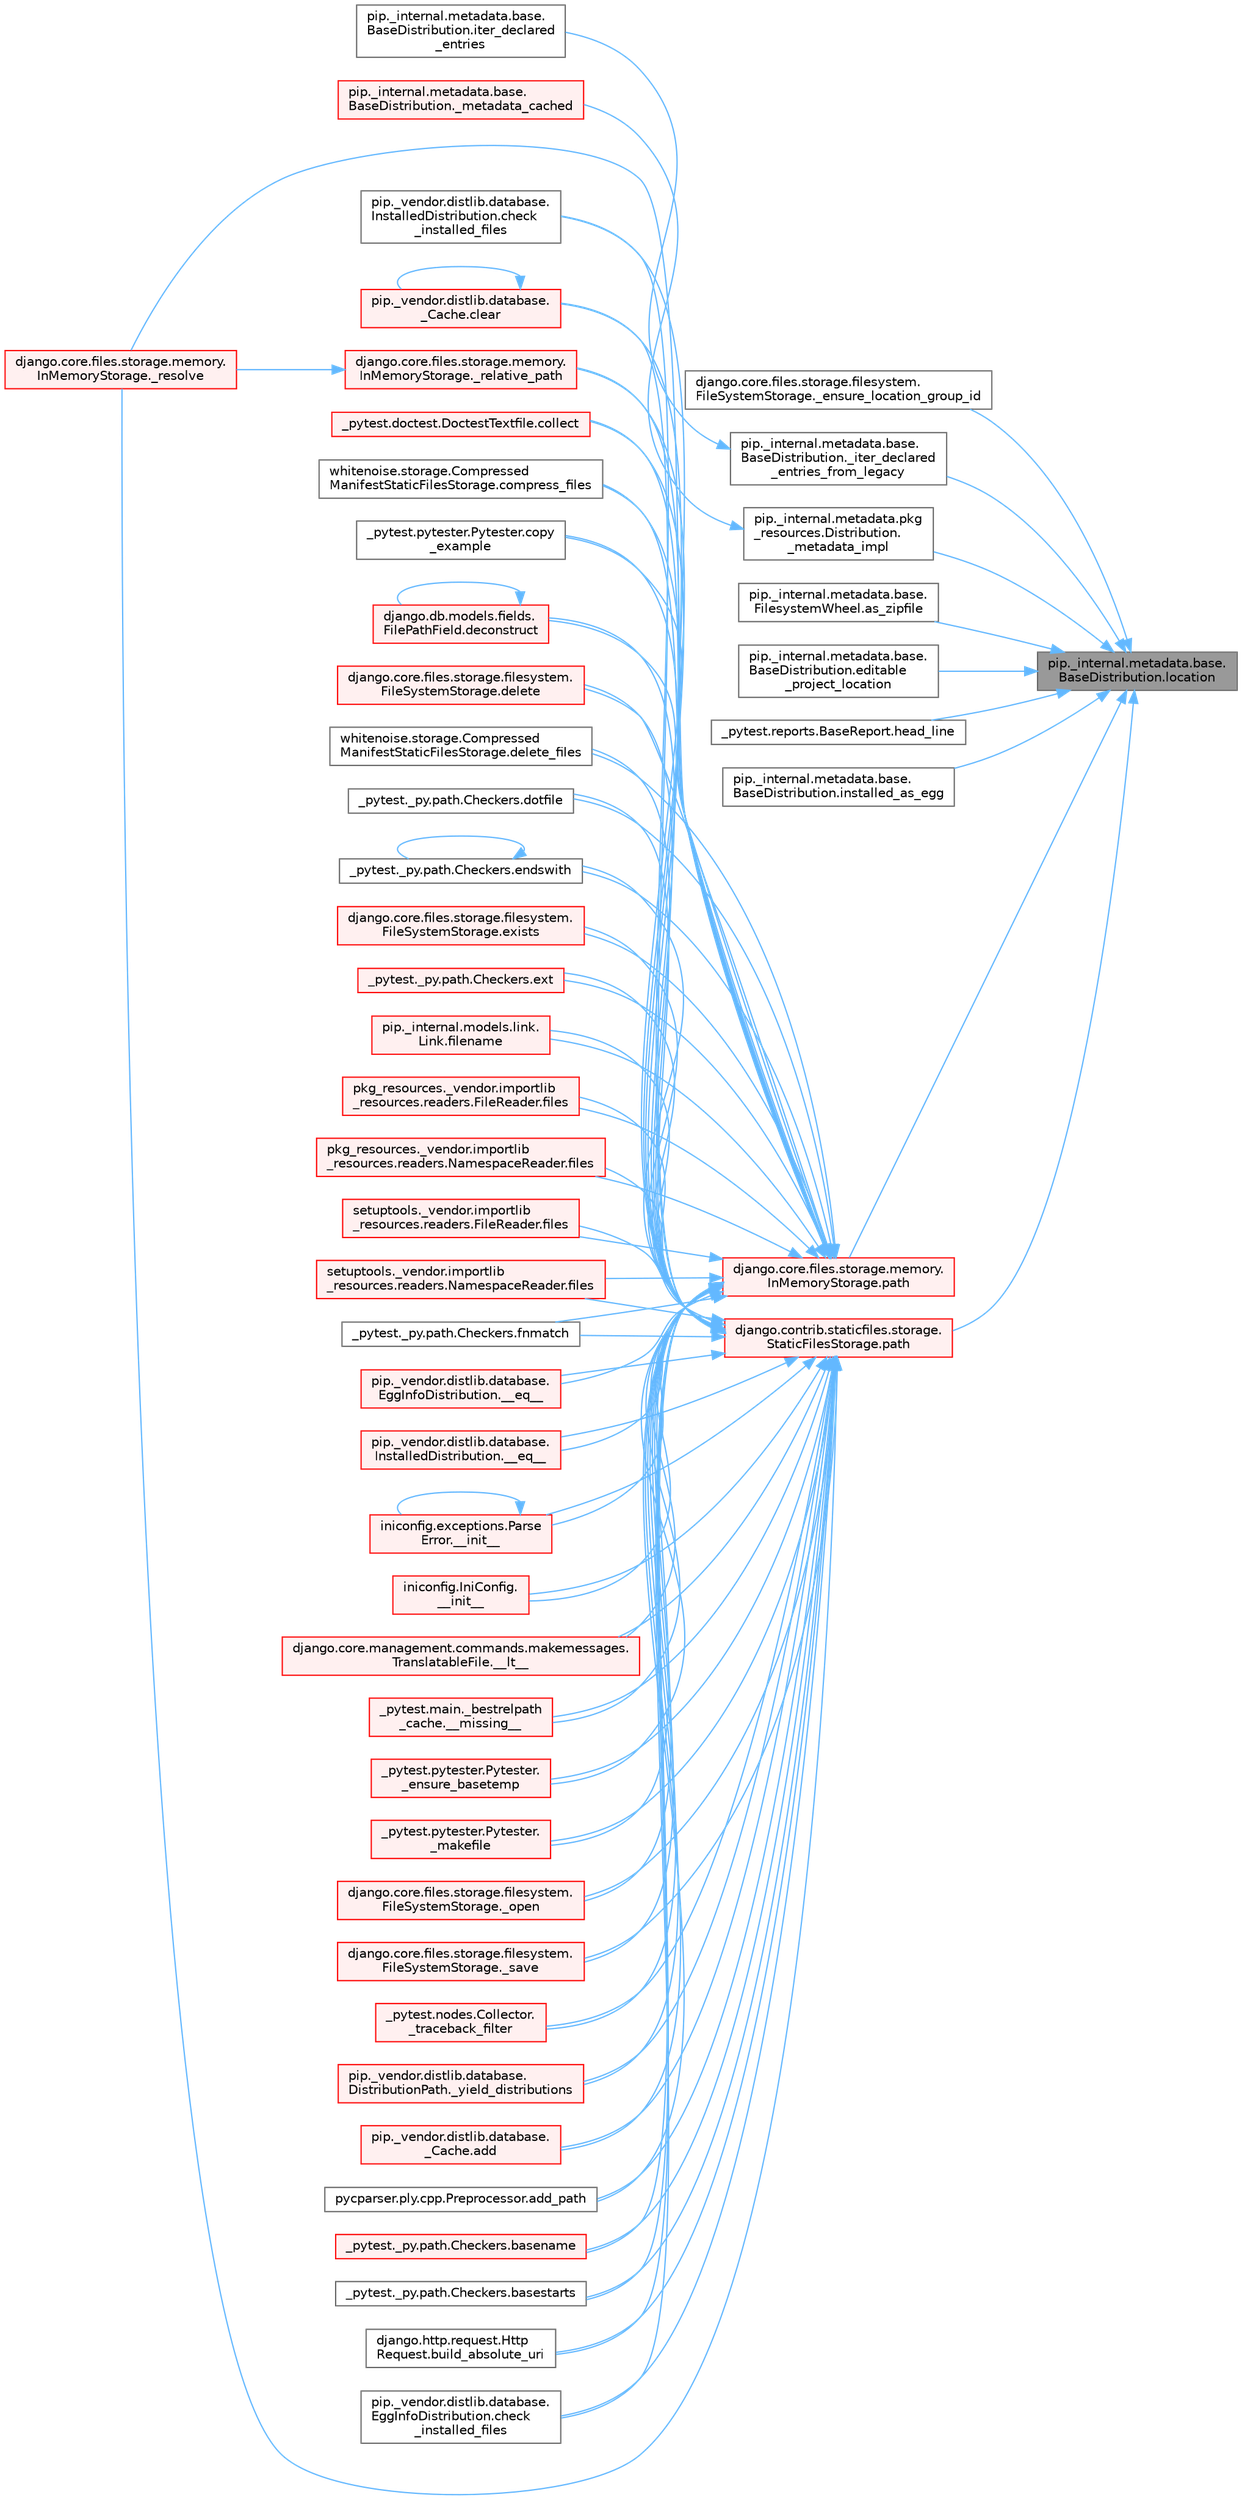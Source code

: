 digraph "pip._internal.metadata.base.BaseDistribution.location"
{
 // LATEX_PDF_SIZE
  bgcolor="transparent";
  edge [fontname=Helvetica,fontsize=10,labelfontname=Helvetica,labelfontsize=10];
  node [fontname=Helvetica,fontsize=10,shape=box,height=0.2,width=0.4];
  rankdir="RL";
  Node1 [id="Node000001",label="pip._internal.metadata.base.\lBaseDistribution.location",height=0.2,width=0.4,color="gray40", fillcolor="grey60", style="filled", fontcolor="black",tooltip=" "];
  Node1 -> Node2 [id="edge1_Node000001_Node000002",dir="back",color="steelblue1",style="solid",tooltip=" "];
  Node2 [id="Node000002",label="django.core.files.storage.filesystem.\lFileSystemStorage._ensure_location_group_id",height=0.2,width=0.4,color="grey40", fillcolor="white", style="filled",URL="$classdjango_1_1core_1_1files_1_1storage_1_1filesystem_1_1_file_system_storage.html#ada5408450b8d45745c1b0e5f4525c6f4",tooltip=" "];
  Node1 -> Node3 [id="edge2_Node000001_Node000003",dir="back",color="steelblue1",style="solid",tooltip=" "];
  Node3 [id="Node000003",label="pip._internal.metadata.base.\lBaseDistribution._iter_declared\l_entries_from_legacy",height=0.2,width=0.4,color="grey40", fillcolor="white", style="filled",URL="$classpip_1_1__internal_1_1metadata_1_1base_1_1_base_distribution.html#afe1092a9a3492091a1532c8907ccd9e8",tooltip=" "];
  Node3 -> Node4 [id="edge3_Node000003_Node000004",dir="back",color="steelblue1",style="solid",tooltip=" "];
  Node4 [id="Node000004",label="pip._internal.metadata.base.\lBaseDistribution.iter_declared\l_entries",height=0.2,width=0.4,color="grey40", fillcolor="white", style="filled",URL="$classpip_1_1__internal_1_1metadata_1_1base_1_1_base_distribution.html#ad33966e99962529d5c28c9f24c0a4fbd",tooltip=" "];
  Node1 -> Node5 [id="edge4_Node000001_Node000005",dir="back",color="steelblue1",style="solid",tooltip=" "];
  Node5 [id="Node000005",label="pip._internal.metadata.pkg\l_resources.Distribution.\l_metadata_impl",height=0.2,width=0.4,color="grey40", fillcolor="white", style="filled",URL="$classpip_1_1__internal_1_1metadata_1_1pkg__resources_1_1_distribution.html#a7d4ae76260de7d1936446c407277ad5b",tooltip=" "];
  Node5 -> Node6 [id="edge5_Node000005_Node000006",dir="back",color="steelblue1",style="solid",tooltip=" "];
  Node6 [id="Node000006",label="pip._internal.metadata.base.\lBaseDistribution._metadata_cached",height=0.2,width=0.4,color="red", fillcolor="#FFF0F0", style="filled",URL="$classpip_1_1__internal_1_1metadata_1_1base_1_1_base_distribution.html#a12683b16870a097bbe854e4ee3364f7f",tooltip=" "];
  Node1 -> Node3097 [id="edge6_Node000001_Node003097",dir="back",color="steelblue1",style="solid",tooltip=" "];
  Node3097 [id="Node003097",label="pip._internal.metadata.base.\lFilesystemWheel.as_zipfile",height=0.2,width=0.4,color="grey40", fillcolor="white", style="filled",URL="$classpip_1_1__internal_1_1metadata_1_1base_1_1_filesystem_wheel.html#a2edf7e9c5613ec85a815971d9f55ac82",tooltip=" "];
  Node1 -> Node963 [id="edge7_Node000001_Node000963",dir="back",color="steelblue1",style="solid",tooltip=" "];
  Node963 [id="Node000963",label="pip._internal.metadata.base.\lBaseDistribution.editable\l_project_location",height=0.2,width=0.4,color="grey40", fillcolor="white", style="filled",URL="$classpip_1_1__internal_1_1metadata_1_1base_1_1_base_distribution.html#a59297eb536a210ff36a71d4dda673749",tooltip=" "];
  Node1 -> Node3098 [id="edge8_Node000001_Node003098",dir="back",color="steelblue1",style="solid",tooltip=" "];
  Node3098 [id="Node003098",label="_pytest.reports.BaseReport.head_line",height=0.2,width=0.4,color="grey40", fillcolor="white", style="filled",URL="$class__pytest_1_1reports_1_1_base_report.html#ab38fe6637e88a52912eecf01ee5df8c3",tooltip=" "];
  Node1 -> Node3099 [id="edge9_Node000001_Node003099",dir="back",color="steelblue1",style="solid",tooltip=" "];
  Node3099 [id="Node003099",label="pip._internal.metadata.base.\lBaseDistribution.installed_as_egg",height=0.2,width=0.4,color="grey40", fillcolor="white", style="filled",URL="$classpip_1_1__internal_1_1metadata_1_1base_1_1_base_distribution.html#ae45c6ee79afca720f5d75db9bd5ec658",tooltip=" "];
  Node1 -> Node3100 [id="edge10_Node000001_Node003100",dir="back",color="steelblue1",style="solid",tooltip=" "];
  Node3100 [id="Node003100",label="django.contrib.staticfiles.storage.\lStaticFilesStorage.path",height=0.2,width=0.4,color="red", fillcolor="#FFF0F0", style="filled",URL="$classdjango_1_1contrib_1_1staticfiles_1_1storage_1_1_static_files_storage.html#a4e96cc92fbde7423d1b74f3a50fc0bf6",tooltip=" "];
  Node3100 -> Node932 [id="edge11_Node003100_Node000932",dir="back",color="steelblue1",style="solid",tooltip=" "];
  Node932 [id="Node000932",label="pip._vendor.distlib.database.\lEggInfoDistribution.__eq__",height=0.2,width=0.4,color="red", fillcolor="#FFF0F0", style="filled",URL="$classpip_1_1__vendor_1_1distlib_1_1database_1_1_egg_info_distribution.html#ab083ac09aa8cf26eb5305f1359efe85b",tooltip=" "];
  Node3100 -> Node933 [id="edge12_Node003100_Node000933",dir="back",color="steelblue1",style="solid",tooltip=" "];
  Node933 [id="Node000933",label="pip._vendor.distlib.database.\lInstalledDistribution.__eq__",height=0.2,width=0.4,color="red", fillcolor="#FFF0F0", style="filled",URL="$classpip_1_1__vendor_1_1distlib_1_1database_1_1_installed_distribution.html#a391e6744a97d9fcc66ca038eb012c71d",tooltip=" "];
  Node3100 -> Node934 [id="edge13_Node003100_Node000934",dir="back",color="steelblue1",style="solid",tooltip=" "];
  Node934 [id="Node000934",label="iniconfig.exceptions.Parse\lError.__init__",height=0.2,width=0.4,color="red", fillcolor="#FFF0F0", style="filled",URL="$classiniconfig_1_1exceptions_1_1_parse_error.html#a2e7c0f14bebe4a18a5e76a6f2804874f",tooltip=" "];
  Node934 -> Node934 [id="edge14_Node000934_Node000934",dir="back",color="steelblue1",style="solid",tooltip=" "];
  Node3100 -> Node935 [id="edge15_Node003100_Node000935",dir="back",color="steelblue1",style="solid",tooltip=" "];
  Node935 [id="Node000935",label="iniconfig.IniConfig.\l__init__",height=0.2,width=0.4,color="red", fillcolor="#FFF0F0", style="filled",URL="$classiniconfig_1_1_ini_config.html#acedfdc6806378289ae0ba417db5d88a2",tooltip=" "];
  Node3100 -> Node936 [id="edge16_Node003100_Node000936",dir="back",color="steelblue1",style="solid",tooltip=" "];
  Node936 [id="Node000936",label="django.core.management.commands.makemessages.\lTranslatableFile.__lt__",height=0.2,width=0.4,color="red", fillcolor="#FFF0F0", style="filled",URL="$classdjango_1_1core_1_1management_1_1commands_1_1makemessages_1_1_translatable_file.html#a08e864271bf61ff017919a98cc250c40",tooltip=" "];
  Node3100 -> Node937 [id="edge17_Node003100_Node000937",dir="back",color="steelblue1",style="solid",tooltip=" "];
  Node937 [id="Node000937",label="_pytest.main._bestrelpath\l_cache.__missing__",height=0.2,width=0.4,color="red", fillcolor="#FFF0F0", style="filled",URL="$class__pytest_1_1main_1_1__bestrelpath__cache.html#ad20a80028e2b7c9be3360704d8455b5c",tooltip=" "];
  Node3100 -> Node939 [id="edge18_Node003100_Node000939",dir="back",color="steelblue1",style="solid",tooltip=" "];
  Node939 [id="Node000939",label="_pytest.pytester.Pytester.\l_ensure_basetemp",height=0.2,width=0.4,color="red", fillcolor="#FFF0F0", style="filled",URL="$class__pytest_1_1pytester_1_1_pytester.html#a0351682a9bda53abcddfe725386e43be",tooltip=" "];
  Node3100 -> Node943 [id="edge19_Node003100_Node000943",dir="back",color="steelblue1",style="solid",tooltip=" "];
  Node943 [id="Node000943",label="_pytest.pytester.Pytester.\l_makefile",height=0.2,width=0.4,color="red", fillcolor="#FFF0F0", style="filled",URL="$class__pytest_1_1pytester_1_1_pytester.html#a7a55c8d58e26455aa4fa8bc9c5d692c6",tooltip=" "];
  Node3100 -> Node956 [id="edge20_Node003100_Node000956",dir="back",color="steelblue1",style="solid",tooltip=" "];
  Node956 [id="Node000956",label="django.core.files.storage.filesystem.\lFileSystemStorage._open",height=0.2,width=0.4,color="red", fillcolor="#FFF0F0", style="filled",URL="$classdjango_1_1core_1_1files_1_1storage_1_1filesystem_1_1_file_system_storage.html#ae445f45c773bb251ff7fe2250623a527",tooltip=" "];
  Node3100 -> Node1171 [id="edge21_Node003100_Node001171",dir="back",color="steelblue1",style="solid",tooltip=" "];
  Node1171 [id="Node001171",label="django.core.files.storage.memory.\lInMemoryStorage._relative_path",height=0.2,width=0.4,color="red", fillcolor="#FFF0F0", style="filled",URL="$classdjango_1_1core_1_1files_1_1storage_1_1memory_1_1_in_memory_storage.html#ac55022122cbce7480d2544d78cb961a8",tooltip=" "];
  Node1171 -> Node1172 [id="edge22_Node001171_Node001172",dir="back",color="steelblue1",style="solid",tooltip=" "];
  Node1172 [id="Node001172",label="django.core.files.storage.memory.\lInMemoryStorage._resolve",height=0.2,width=0.4,color="red", fillcolor="#FFF0F0", style="filled",URL="$classdjango_1_1core_1_1files_1_1storage_1_1memory_1_1_in_memory_storage.html#a2bef8461f4f35675479c14e705ed4055",tooltip=" "];
  Node3100 -> Node1172 [id="edge23_Node003100_Node001172",dir="back",color="steelblue1",style="solid",tooltip=" "];
  Node3100 -> Node1476 [id="edge24_Node003100_Node001476",dir="back",color="steelblue1",style="solid",tooltip=" "];
  Node1476 [id="Node001476",label="django.core.files.storage.filesystem.\lFileSystemStorage._save",height=0.2,width=0.4,color="red", fillcolor="#FFF0F0", style="filled",URL="$classdjango_1_1core_1_1files_1_1storage_1_1filesystem_1_1_file_system_storage.html#adbe53c076907f538c9edd1ec24814172",tooltip=" "];
  Node3100 -> Node1477 [id="edge25_Node003100_Node001477",dir="back",color="steelblue1",style="solid",tooltip=" "];
  Node1477 [id="Node001477",label="_pytest.nodes.Collector.\l_traceback_filter",height=0.2,width=0.4,color="red", fillcolor="#FFF0F0", style="filled",URL="$class__pytest_1_1nodes_1_1_collector.html#ad51ffd1da24374414a47c458e2cf0ab2",tooltip=" "];
  Node3100 -> Node1480 [id="edge26_Node003100_Node001480",dir="back",color="steelblue1",style="solid",tooltip=" "];
  Node1480 [id="Node001480",label="pip._vendor.distlib.database.\lDistributionPath._yield_distributions",height=0.2,width=0.4,color="red", fillcolor="#FFF0F0", style="filled",URL="$classpip_1_1__vendor_1_1distlib_1_1database_1_1_distribution_path.html#a494115a6f67233269e152b17f28e499f",tooltip=" "];
  Node3100 -> Node1487 [id="edge27_Node003100_Node001487",dir="back",color="steelblue1",style="solid",tooltip=" "];
  Node1487 [id="Node001487",label="pip._vendor.distlib.database.\l_Cache.add",height=0.2,width=0.4,color="red", fillcolor="#FFF0F0", style="filled",URL="$classpip_1_1__vendor_1_1distlib_1_1database_1_1___cache.html#a9d96a00152b11f1163cd2cdf6626ae08",tooltip=" "];
  Node3100 -> Node1488 [id="edge28_Node003100_Node001488",dir="back",color="steelblue1",style="solid",tooltip=" "];
  Node1488 [id="Node001488",label="pycparser.ply.cpp.Preprocessor.add_path",height=0.2,width=0.4,color="grey40", fillcolor="white", style="filled",URL="$classpycparser_1_1ply_1_1cpp_1_1_preprocessor.html#adc4ae2a997c42b396a19f823546c4d52",tooltip=" "];
  Node3100 -> Node1489 [id="edge29_Node003100_Node001489",dir="back",color="steelblue1",style="solid",tooltip=" "];
  Node1489 [id="Node001489",label="_pytest._py.path.Checkers.basename",height=0.2,width=0.4,color="red", fillcolor="#FFF0F0", style="filled",URL="$class__pytest_1_1__py_1_1path_1_1_checkers.html#a5a659647ce281e4f0e46b4113485effe",tooltip=" "];
  Node3100 -> Node1490 [id="edge30_Node003100_Node001490",dir="back",color="steelblue1",style="solid",tooltip=" "];
  Node1490 [id="Node001490",label="_pytest._py.path.Checkers.basestarts",height=0.2,width=0.4,color="grey40", fillcolor="white", style="filled",URL="$class__pytest_1_1__py_1_1path_1_1_checkers.html#a6e314faf838abff8a7b29c772973ed6a",tooltip=" "];
  Node3100 -> Node1491 [id="edge31_Node003100_Node001491",dir="back",color="steelblue1",style="solid",tooltip=" "];
  Node1491 [id="Node001491",label="django.http.request.Http\lRequest.build_absolute_uri",height=0.2,width=0.4,color="grey40", fillcolor="white", style="filled",URL="$classdjango_1_1http_1_1request_1_1_http_request.html#a779e4388b7528ae2f94ae9da4f796d4c",tooltip=" "];
  Node3100 -> Node1492 [id="edge32_Node003100_Node001492",dir="back",color="steelblue1",style="solid",tooltip=" "];
  Node1492 [id="Node001492",label="pip._vendor.distlib.database.\lEggInfoDistribution.check\l_installed_files",height=0.2,width=0.4,color="grey40", fillcolor="white", style="filled",URL="$classpip_1_1__vendor_1_1distlib_1_1database_1_1_egg_info_distribution.html#a1e5196e3216b38c2ba44ba7c611d1871",tooltip=" "];
  Node3100 -> Node1493 [id="edge33_Node003100_Node001493",dir="back",color="steelblue1",style="solid",tooltip=" "];
  Node1493 [id="Node001493",label="pip._vendor.distlib.database.\lInstalledDistribution.check\l_installed_files",height=0.2,width=0.4,color="grey40", fillcolor="white", style="filled",URL="$classpip_1_1__vendor_1_1distlib_1_1database_1_1_installed_distribution.html#a0648e22de76cbd21e559677899136ffd",tooltip=" "];
  Node3100 -> Node1494 [id="edge34_Node003100_Node001494",dir="back",color="steelblue1",style="solid",tooltip=" "];
  Node1494 [id="Node001494",label="pip._vendor.distlib.database.\l_Cache.clear",height=0.2,width=0.4,color="red", fillcolor="#FFF0F0", style="filled",URL="$classpip_1_1__vendor_1_1distlib_1_1database_1_1___cache.html#af81ee07ea1881ddaf69c99c4a2c9df41",tooltip=" "];
  Node1494 -> Node1494 [id="edge35_Node001494_Node001494",dir="back",color="steelblue1",style="solid",tooltip=" "];
  Node3100 -> Node1495 [id="edge36_Node003100_Node001495",dir="back",color="steelblue1",style="solid",tooltip=" "];
  Node1495 [id="Node001495",label="_pytest.doctest.DoctestTextfile.collect",height=0.2,width=0.4,color="red", fillcolor="#FFF0F0", style="filled",URL="$class__pytest_1_1doctest_1_1_doctest_textfile.html#ae6208b7f680bfcadf752a86afb559045",tooltip=" "];
  Node3100 -> Node1496 [id="edge37_Node003100_Node001496",dir="back",color="steelblue1",style="solid",tooltip=" "];
  Node1496 [id="Node001496",label="whitenoise.storage.Compressed\lManifestStaticFilesStorage.compress_files",height=0.2,width=0.4,color="grey40", fillcolor="white", style="filled",URL="$classwhitenoise_1_1storage_1_1_compressed_manifest_static_files_storage.html#ae53c3846898af0ebb6a5e40b120f1514",tooltip=" "];
  Node3100 -> Node1497 [id="edge38_Node003100_Node001497",dir="back",color="steelblue1",style="solid",tooltip=" "];
  Node1497 [id="Node001497",label="_pytest.pytester.Pytester.copy\l_example",height=0.2,width=0.4,color="grey40", fillcolor="white", style="filled",URL="$class__pytest_1_1pytester_1_1_pytester.html#aeeae92470f10e16abb52e25a149a3eb0",tooltip=" "];
  Node3100 -> Node1498 [id="edge39_Node003100_Node001498",dir="back",color="steelblue1",style="solid",tooltip=" "];
  Node1498 [id="Node001498",label="django.db.models.fields.\lFilePathField.deconstruct",height=0.2,width=0.4,color="red", fillcolor="#FFF0F0", style="filled",URL="$classdjango_1_1db_1_1models_1_1fields_1_1_file_path_field.html#a6a89176a77b5299ca6414c601c62dcb0",tooltip=" "];
  Node1498 -> Node1498 [id="edge40_Node001498_Node001498",dir="back",color="steelblue1",style="solid",tooltip=" "];
  Node3100 -> Node1499 [id="edge41_Node003100_Node001499",dir="back",color="steelblue1",style="solid",tooltip=" "];
  Node1499 [id="Node001499",label="django.core.files.storage.filesystem.\lFileSystemStorage.delete",height=0.2,width=0.4,color="red", fillcolor="#FFF0F0", style="filled",URL="$classdjango_1_1core_1_1files_1_1storage_1_1filesystem_1_1_file_system_storage.html#a431299ec5a60dec64204ded735dcdc58",tooltip=" "];
  Node3100 -> Node1500 [id="edge42_Node003100_Node001500",dir="back",color="steelblue1",style="solid",tooltip=" "];
  Node1500 [id="Node001500",label="whitenoise.storage.Compressed\lManifestStaticFilesStorage.delete_files",height=0.2,width=0.4,color="grey40", fillcolor="white", style="filled",URL="$classwhitenoise_1_1storage_1_1_compressed_manifest_static_files_storage.html#a974e04fa2459d319d4454c913e7bb5bf",tooltip=" "];
  Node3100 -> Node1501 [id="edge43_Node003100_Node001501",dir="back",color="steelblue1",style="solid",tooltip=" "];
  Node1501 [id="Node001501",label="_pytest._py.path.Checkers.dotfile",height=0.2,width=0.4,color="grey40", fillcolor="white", style="filled",URL="$class__pytest_1_1__py_1_1path_1_1_checkers.html#a3b2a5f5c0688999dd77f4cc954080e1a",tooltip=" "];
  Node3100 -> Node1502 [id="edge44_Node003100_Node001502",dir="back",color="steelblue1",style="solid",tooltip=" "];
  Node1502 [id="Node001502",label="_pytest._py.path.Checkers.endswith",height=0.2,width=0.4,color="grey40", fillcolor="white", style="filled",URL="$class__pytest_1_1__py_1_1path_1_1_checkers.html#ab4cd87d3e5a9c97e9939ea9adb35020d",tooltip=" "];
  Node1502 -> Node1502 [id="edge45_Node001502_Node001502",dir="back",color="steelblue1",style="solid",tooltip=" "];
  Node3100 -> Node1503 [id="edge46_Node003100_Node001503",dir="back",color="steelblue1",style="solid",tooltip=" "];
  Node1503 [id="Node001503",label="django.core.files.storage.filesystem.\lFileSystemStorage.exists",height=0.2,width=0.4,color="red", fillcolor="#FFF0F0", style="filled",URL="$classdjango_1_1core_1_1files_1_1storage_1_1filesystem_1_1_file_system_storage.html#a09638d435096d0b39bdbeaed81148baa",tooltip=" "];
  Node3100 -> Node1504 [id="edge47_Node003100_Node001504",dir="back",color="steelblue1",style="solid",tooltip=" "];
  Node1504 [id="Node001504",label="_pytest._py.path.Checkers.ext",height=0.2,width=0.4,color="red", fillcolor="#FFF0F0", style="filled",URL="$class__pytest_1_1__py_1_1path_1_1_checkers.html#a5344ac440ba5ac53af0bca048031fbf2",tooltip=" "];
  Node3100 -> Node1546 [id="edge48_Node003100_Node001546",dir="back",color="steelblue1",style="solid",tooltip=" "];
  Node1546 [id="Node001546",label="pip._internal.models.link.\lLink.filename",height=0.2,width=0.4,color="red", fillcolor="#FFF0F0", style="filled",URL="$classpip_1_1__internal_1_1models_1_1link_1_1_link.html#a5fb02f5a5a42909c89a18745b74cf998",tooltip=" "];
  Node3100 -> Node2115 [id="edge49_Node003100_Node002115",dir="back",color="steelblue1",style="solid",tooltip=" "];
  Node2115 [id="Node002115",label="pkg_resources._vendor.importlib\l_resources.readers.FileReader.files",height=0.2,width=0.4,color="red", fillcolor="#FFF0F0", style="filled",URL="$classpkg__resources_1_1__vendor_1_1importlib__resources_1_1readers_1_1_file_reader.html#ac80e1e3a22d012bbfb5f1b7a753bab21",tooltip=" "];
  Node3100 -> Node2117 [id="edge50_Node003100_Node002117",dir="back",color="steelblue1",style="solid",tooltip=" "];
  Node2117 [id="Node002117",label="pkg_resources._vendor.importlib\l_resources.readers.NamespaceReader.files",height=0.2,width=0.4,color="red", fillcolor="#FFF0F0", style="filled",URL="$classpkg__resources_1_1__vendor_1_1importlib__resources_1_1readers_1_1_namespace_reader.html#ae68f8b2f076387226b18c4889de277cf",tooltip=" "];
  Node3100 -> Node2118 [id="edge51_Node003100_Node002118",dir="back",color="steelblue1",style="solid",tooltip=" "];
  Node2118 [id="Node002118",label="setuptools._vendor.importlib\l_resources.readers.FileReader.files",height=0.2,width=0.4,color="red", fillcolor="#FFF0F0", style="filled",URL="$classsetuptools_1_1__vendor_1_1importlib__resources_1_1readers_1_1_file_reader.html#a8536b477e2f4ed83ac20b58baace6b4c",tooltip=" "];
  Node3100 -> Node2119 [id="edge52_Node003100_Node002119",dir="back",color="steelblue1",style="solid",tooltip=" "];
  Node2119 [id="Node002119",label="setuptools._vendor.importlib\l_resources.readers.NamespaceReader.files",height=0.2,width=0.4,color="red", fillcolor="#FFF0F0", style="filled",URL="$classsetuptools_1_1__vendor_1_1importlib__resources_1_1readers_1_1_namespace_reader.html#a80c5b3a6ae3f4903c4db5bb312f2ae49",tooltip=" "];
  Node3100 -> Node2120 [id="edge53_Node003100_Node002120",dir="back",color="steelblue1",style="solid",tooltip=" "];
  Node2120 [id="Node002120",label="_pytest._py.path.Checkers.fnmatch",height=0.2,width=0.4,color="grey40", fillcolor="white", style="filled",URL="$class__pytest_1_1__py_1_1path_1_1_checkers.html#a0b386ae267c298f41cba0ad73265aa81",tooltip=" "];
  Node1 -> Node3101 [id="edge54_Node000001_Node003101",dir="back",color="steelblue1",style="solid",tooltip=" "];
  Node3101 [id="Node003101",label="django.core.files.storage.memory.\lInMemoryStorage.path",height=0.2,width=0.4,color="red", fillcolor="#FFF0F0", style="filled",URL="$classdjango_1_1core_1_1files_1_1storage_1_1memory_1_1_in_memory_storage.html#a466c8e28fd11839318d2e4454b8ef89f",tooltip=" "];
  Node3101 -> Node932 [id="edge55_Node003101_Node000932",dir="back",color="steelblue1",style="solid",tooltip=" "];
  Node3101 -> Node933 [id="edge56_Node003101_Node000933",dir="back",color="steelblue1",style="solid",tooltip=" "];
  Node3101 -> Node934 [id="edge57_Node003101_Node000934",dir="back",color="steelblue1",style="solid",tooltip=" "];
  Node3101 -> Node935 [id="edge58_Node003101_Node000935",dir="back",color="steelblue1",style="solid",tooltip=" "];
  Node3101 -> Node936 [id="edge59_Node003101_Node000936",dir="back",color="steelblue1",style="solid",tooltip=" "];
  Node3101 -> Node937 [id="edge60_Node003101_Node000937",dir="back",color="steelblue1",style="solid",tooltip=" "];
  Node3101 -> Node939 [id="edge61_Node003101_Node000939",dir="back",color="steelblue1",style="solid",tooltip=" "];
  Node3101 -> Node943 [id="edge62_Node003101_Node000943",dir="back",color="steelblue1",style="solid",tooltip=" "];
  Node3101 -> Node956 [id="edge63_Node003101_Node000956",dir="back",color="steelblue1",style="solid",tooltip=" "];
  Node3101 -> Node1171 [id="edge64_Node003101_Node001171",dir="back",color="steelblue1",style="solid",tooltip=" "];
  Node3101 -> Node1172 [id="edge65_Node003101_Node001172",dir="back",color="steelblue1",style="solid",tooltip=" "];
  Node3101 -> Node1476 [id="edge66_Node003101_Node001476",dir="back",color="steelblue1",style="solid",tooltip=" "];
  Node3101 -> Node1477 [id="edge67_Node003101_Node001477",dir="back",color="steelblue1",style="solid",tooltip=" "];
  Node3101 -> Node1480 [id="edge68_Node003101_Node001480",dir="back",color="steelblue1",style="solid",tooltip=" "];
  Node3101 -> Node1487 [id="edge69_Node003101_Node001487",dir="back",color="steelblue1",style="solid",tooltip=" "];
  Node3101 -> Node1488 [id="edge70_Node003101_Node001488",dir="back",color="steelblue1",style="solid",tooltip=" "];
  Node3101 -> Node1489 [id="edge71_Node003101_Node001489",dir="back",color="steelblue1",style="solid",tooltip=" "];
  Node3101 -> Node1490 [id="edge72_Node003101_Node001490",dir="back",color="steelblue1",style="solid",tooltip=" "];
  Node3101 -> Node1491 [id="edge73_Node003101_Node001491",dir="back",color="steelblue1",style="solid",tooltip=" "];
  Node3101 -> Node1492 [id="edge74_Node003101_Node001492",dir="back",color="steelblue1",style="solid",tooltip=" "];
  Node3101 -> Node1493 [id="edge75_Node003101_Node001493",dir="back",color="steelblue1",style="solid",tooltip=" "];
  Node3101 -> Node1494 [id="edge76_Node003101_Node001494",dir="back",color="steelblue1",style="solid",tooltip=" "];
  Node3101 -> Node1495 [id="edge77_Node003101_Node001495",dir="back",color="steelblue1",style="solid",tooltip=" "];
  Node3101 -> Node1496 [id="edge78_Node003101_Node001496",dir="back",color="steelblue1",style="solid",tooltip=" "];
  Node3101 -> Node1497 [id="edge79_Node003101_Node001497",dir="back",color="steelblue1",style="solid",tooltip=" "];
  Node3101 -> Node1498 [id="edge80_Node003101_Node001498",dir="back",color="steelblue1",style="solid",tooltip=" "];
  Node3101 -> Node1499 [id="edge81_Node003101_Node001499",dir="back",color="steelblue1",style="solid",tooltip=" "];
  Node3101 -> Node1500 [id="edge82_Node003101_Node001500",dir="back",color="steelblue1",style="solid",tooltip=" "];
  Node3101 -> Node1501 [id="edge83_Node003101_Node001501",dir="back",color="steelblue1",style="solid",tooltip=" "];
  Node3101 -> Node1502 [id="edge84_Node003101_Node001502",dir="back",color="steelblue1",style="solid",tooltip=" "];
  Node3101 -> Node1503 [id="edge85_Node003101_Node001503",dir="back",color="steelblue1",style="solid",tooltip=" "];
  Node3101 -> Node1504 [id="edge86_Node003101_Node001504",dir="back",color="steelblue1",style="solid",tooltip=" "];
  Node3101 -> Node1546 [id="edge87_Node003101_Node001546",dir="back",color="steelblue1",style="solid",tooltip=" "];
  Node3101 -> Node2115 [id="edge88_Node003101_Node002115",dir="back",color="steelblue1",style="solid",tooltip=" "];
  Node3101 -> Node2117 [id="edge89_Node003101_Node002117",dir="back",color="steelblue1",style="solid",tooltip=" "];
  Node3101 -> Node2118 [id="edge90_Node003101_Node002118",dir="back",color="steelblue1",style="solid",tooltip=" "];
  Node3101 -> Node2119 [id="edge91_Node003101_Node002119",dir="back",color="steelblue1",style="solid",tooltip=" "];
  Node3101 -> Node2120 [id="edge92_Node003101_Node002120",dir="back",color="steelblue1",style="solid",tooltip=" "];
}
